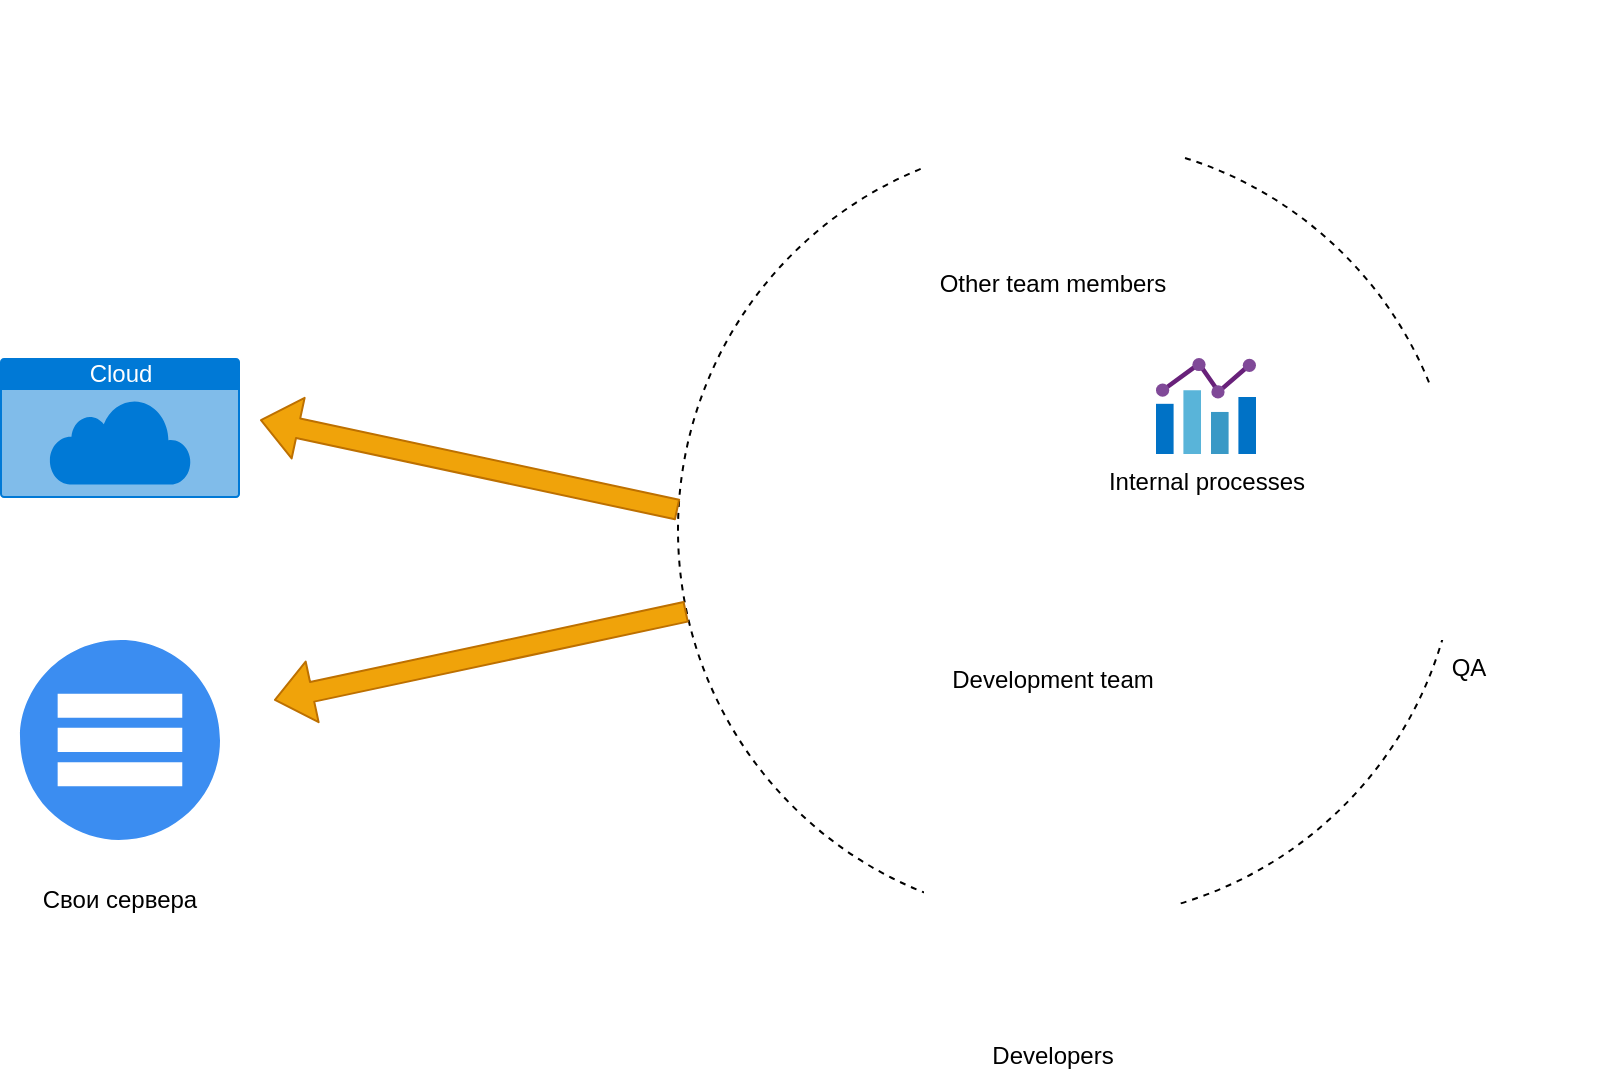 <mxfile version="21.0.10" type="device"><diagram id="mUfcO4qJ0RAHv5-QxFEx" name="Page-1"><mxGraphModel dx="1034" dy="887" grid="1" gridSize="10" guides="1" tooltips="1" connect="1" arrows="1" fold="1" page="0" pageScale="1" pageWidth="850" pageHeight="1100" math="0" shadow="0"><root><mxCell id="0"/><mxCell id="1" parent="0"/><mxCell id="Gp5HE44dPqyZOV5-dL73-18" value="" style="ellipse;whiteSpace=wrap;html=1;aspect=fixed;fillColor=none;dashed=1;" parent="1" vertex="1"><mxGeometry x="379" y="160" width="390" height="390" as="geometry"/></mxCell><mxCell id="2" value="Development team" style="shape=image;html=1;verticalAlign=top;verticalLabelPosition=bottom;labelBackgroundColor=#ffffff;imageAspect=0;aspect=fixed;image=https://cdn4.iconfinder.com/data/icons/online-shop-7/128/team-people-group-128.png;" parent="1" vertex="1"><mxGeometry x="496" y="276" width="140" height="140" as="geometry"/></mxCell><mxCell id="4" value="Cloud" style="html=1;strokeColor=none;fillColor=#0079D6;labelPosition=center;verticalLabelPosition=middle;verticalAlign=top;align=center;fontSize=12;outlineConnect=0;spacingTop=-6;fontColor=#FFFFFF;shape=mxgraph.sitemap.cloud;" parent="1" vertex="1"><mxGeometry x="40" y="269" width="120" height="70" as="geometry"/></mxCell><mxCell id="6" value="" style="shape=flexArrow;endArrow=classic;html=1;fillColor=#f0a30a;strokeColor=#BD7000;exitX=0;exitY=0.474;exitDx=0;exitDy=0;exitPerimeter=0;" parent="1" source="Gp5HE44dPqyZOV5-dL73-18" edge="1"><mxGeometry width="50" height="50" relative="1" as="geometry"><mxPoint x="300" y="330" as="sourcePoint"/><mxPoint x="170" y="300" as="targetPoint"/></mxGeometry></mxCell><mxCell id="7" value="" style="html=1;aspect=fixed;strokeColor=none;shadow=0;align=center;verticalAlign=top;fillColor=#3B8DF1;shape=mxgraph.gcp2.servers_stacked;" parent="1" vertex="1"><mxGeometry x="50" y="410" width="100" height="100" as="geometry"/></mxCell><mxCell id="8" value="" style="shape=flexArrow;endArrow=classic;html=1;fillColor=#f0a30a;strokeColor=#BD7000;" parent="1" source="Gp5HE44dPqyZOV5-dL73-18" edge="1"><mxGeometry width="50" height="50" relative="1" as="geometry"><mxPoint x="300" y="390" as="sourcePoint"/><mxPoint x="177" y="440" as="targetPoint"/></mxGeometry></mxCell><mxCell id="9" value="Свои сервера" style="text;html=1;strokeColor=none;fillColor=none;align=center;verticalAlign=middle;whiteSpace=wrap;rounded=0;" parent="1" vertex="1"><mxGeometry x="60" y="530" width="80" height="20" as="geometry"/></mxCell><mxCell id="11" value="Internal processes" style="aspect=fixed;html=1;points=[];align=center;image;fontSize=12;image=img/lib/mscae/Chart.svg;" parent="1" vertex="1"><mxGeometry x="618" y="269" width="50" height="48" as="geometry"/></mxCell><mxCell id="Gp5HE44dPqyZOV5-dL73-13" value="Developers" style="shape=image;html=1;verticalAlign=top;verticalLabelPosition=bottom;labelBackgroundColor=#ffffff;imageAspect=0;aspect=fixed;image=https://cdn0.iconfinder.com/data/icons/eon-social-media-contact-info-2/32/user_people_person_users_man-128.png;imageBackground=default;" parent="1" vertex="1"><mxGeometry x="502" y="476" width="128" height="128" as="geometry"/></mxCell><mxCell id="Gp5HE44dPqyZOV5-dL73-14" value="QA" style="shape=image;html=1;verticalAlign=top;verticalLabelPosition=bottom;labelBackgroundColor=#ffffff;imageAspect=0;aspect=fixed;image=https://cdn0.iconfinder.com/data/icons/eon-social-media-contact-info-2/32/user_people_person_users_man-128.png;imageBackground=default;" parent="1" vertex="1"><mxGeometry x="710" y="282" width="128" height="128" as="geometry"/></mxCell><mxCell id="Gp5HE44dPqyZOV5-dL73-17" value="Other team members" style="shape=image;html=1;verticalAlign=top;verticalLabelPosition=bottom;labelBackgroundColor=#ffffff;imageAspect=0;aspect=fixed;image=https://cdn0.iconfinder.com/data/icons/eon-social-media-contact-info-2/32/user_people_person_users_man-128.png;imageBackground=default;" parent="1" vertex="1"><mxGeometry x="502" y="90" width="128" height="128" as="geometry"/></mxCell></root></mxGraphModel></diagram></mxfile>